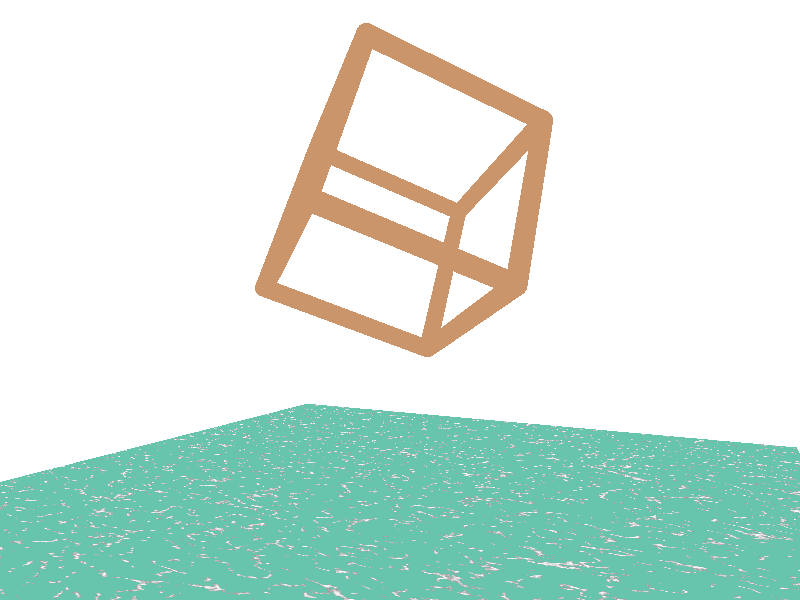 //Projection of a cube

//Load some interesting colors and textures
#include "colors.inc"
#include "stones.inc"
#include "glass.inc"
#include "metals.inc"
#include "woods.inc"

//Describe the location of the camera and where it is aimed
camera { 
  location <3,0,-6>
  look_at <0,0,0> 
  angle 65
}

//Define a background color
background { color White }

//Describe the location and color of the light sources
light_source { 
  <0,5000,0> 
  color White*2
  }   
  
light_source {
 <5,-2,-4>
 color White*3
 }
 
//Define the coordinates of the eight vertices
#declare p1 = <-1,-1,-1>;
#declare p2 = <-1,-1,1>;
#declare p3 = <-1,1,-1>;
#declare p4 = <-1,1,1>;
#declare p5 = <1,-1,-1>;
#declare p6 = <1,-1,1>;
#declare p7 = <1,1,-1>;
#declare p8 = <1,1,1>;

//radius of framework
#declare r = .1;

//texture of cube elements
#declare ss = texture{T_Copper_3B};
#declare cs = texture{T_Copper_3B};

//the cubical framework

object{union{
sphere { p1, r texture{ss}} 
sphere { p2, r texture{ss}}
sphere { p3, r texture{ss}} 
sphere { p4, r texture{ss}} 
sphere { p5, r texture{ss}} 
sphere { p6, r texture{ss}} 
sphere { p7, r texture{ss}} 
sphere { p8, r texture{ss}} 

cylinder { p1,p2,r texture{cs}}
cylinder { p1,p3,r texture{cs}}
cylinder { p1,p5,r texture{cs}}
cylinder { p2,p6,r texture{cs}}
cylinder { p2,p4,r texture{cs}}
cylinder { p3,p7,r texture{cs}}
cylinder { p3,p4,r texture{cs}}
cylinder { p4,p8,r texture{cs}}
cylinder { p5,p7,r texture{cs}}
cylinder { p5,p6,r texture{cs}}
cylinder { p6,p8,r texture{cs}}
cylinder { p7,p8,r texture{cs}}
}
rotate y*45
rotate x*30
translate y}

//projection surface
polygon{5, <-4,-2,-4>,<-4,-2,4>,<4,-2,4>,<4,-2,-4>,<-4,-2,-4>
texture{T_Stone18}} 







